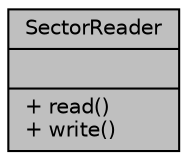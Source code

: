 digraph "SectorReader"
{
  edge [fontname="Helvetica",fontsize="10",labelfontname="Helvetica",labelfontsize="10"];
  node [fontname="Helvetica",fontsize="10",shape=record];
  Node818 [label="{SectorReader\n||+ read()\l+ write()\l}",height=0.2,width=0.4,color="black", fillcolor="grey75", style="filled", fontcolor="black"];
}

